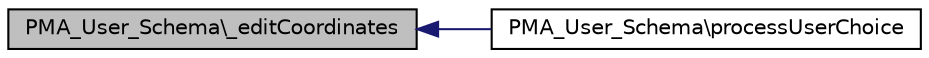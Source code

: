 digraph G
{
  edge [fontname="Helvetica",fontsize="10",labelfontname="Helvetica",labelfontsize="10"];
  node [fontname="Helvetica",fontsize="10",shape=record];
  rankdir="LR";
  Node1 [label="PMA_User_Schema\\_editCoordinates",height=0.2,width=0.4,color="black", fillcolor="grey75", style="filled" fontcolor="black"];
  Node1 -> Node2 [dir="back",color="midnightblue",fontsize="10",style="solid",fontname="Helvetica"];
  Node2 [label="PMA_User_Schema\\processUserChoice",height=0.2,width=0.4,color="black", fillcolor="white", style="filled",URL="$classPMA__User__Schema.html#a8048d6f8b912b46df6fa4a796cb59bcb",tooltip="This function will process the user defined pages and tables which will be exported as Relational sch..."];
}
